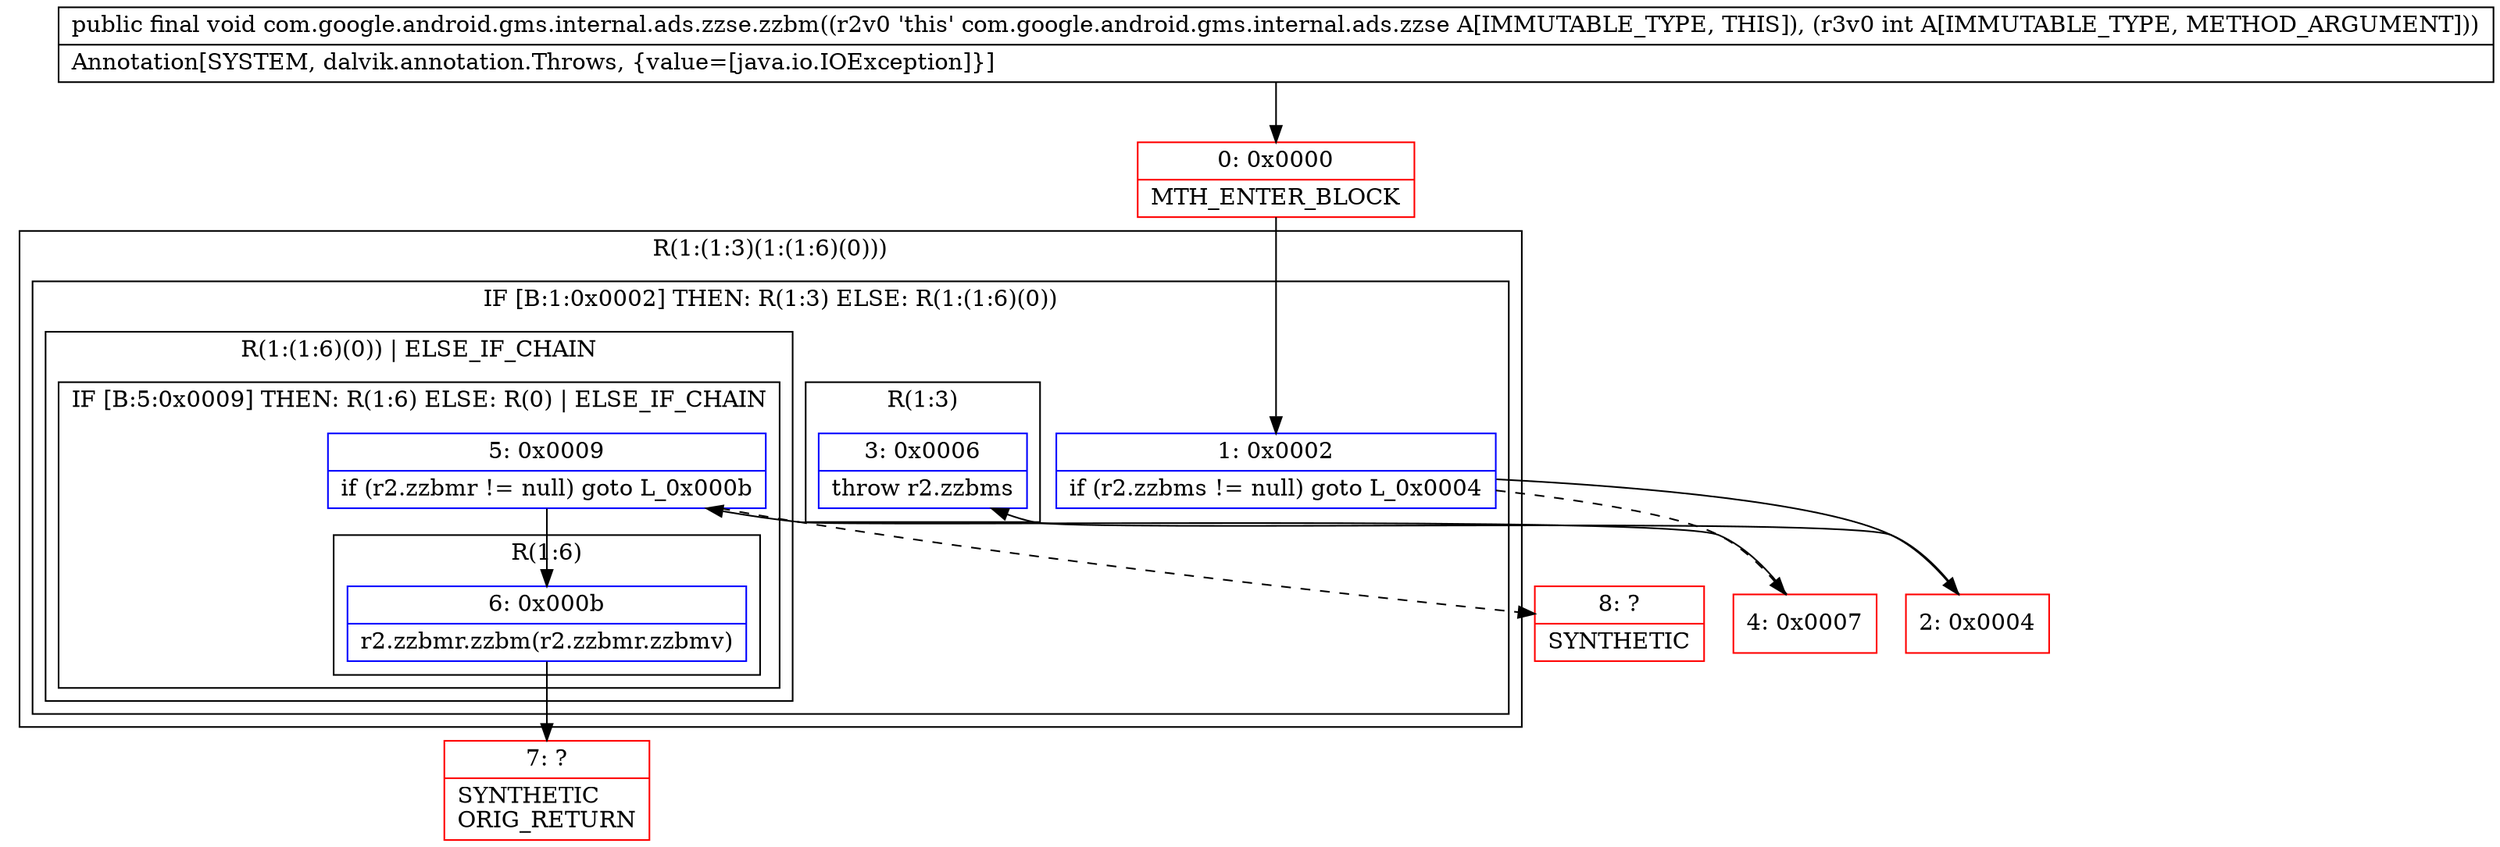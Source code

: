 digraph "CFG forcom.google.android.gms.internal.ads.zzse.zzbm(I)V" {
subgraph cluster_Region_193988124 {
label = "R(1:(1:3)(1:(1:6)(0)))";
node [shape=record,color=blue];
subgraph cluster_IfRegion_449906425 {
label = "IF [B:1:0x0002] THEN: R(1:3) ELSE: R(1:(1:6)(0))";
node [shape=record,color=blue];
Node_1 [shape=record,label="{1\:\ 0x0002|if (r2.zzbms != null) goto L_0x0004\l}"];
subgraph cluster_Region_674041760 {
label = "R(1:3)";
node [shape=record,color=blue];
Node_3 [shape=record,label="{3\:\ 0x0006|throw r2.zzbms\l}"];
}
subgraph cluster_Region_712558133 {
label = "R(1:(1:6)(0)) | ELSE_IF_CHAIN\l";
node [shape=record,color=blue];
subgraph cluster_IfRegion_567514496 {
label = "IF [B:5:0x0009] THEN: R(1:6) ELSE: R(0) | ELSE_IF_CHAIN\l";
node [shape=record,color=blue];
Node_5 [shape=record,label="{5\:\ 0x0009|if (r2.zzbmr != null) goto L_0x000b\l}"];
subgraph cluster_Region_858237325 {
label = "R(1:6)";
node [shape=record,color=blue];
Node_6 [shape=record,label="{6\:\ 0x000b|r2.zzbmr.zzbm(r2.zzbmr.zzbmv)\l}"];
}
subgraph cluster_Region_1941430342 {
label = "R(0)";
node [shape=record,color=blue];
}
}
}
}
}
Node_0 [shape=record,color=red,label="{0\:\ 0x0000|MTH_ENTER_BLOCK\l}"];
Node_2 [shape=record,color=red,label="{2\:\ 0x0004}"];
Node_4 [shape=record,color=red,label="{4\:\ 0x0007}"];
Node_7 [shape=record,color=red,label="{7\:\ ?|SYNTHETIC\lORIG_RETURN\l}"];
Node_8 [shape=record,color=red,label="{8\:\ ?|SYNTHETIC\l}"];
MethodNode[shape=record,label="{public final void com.google.android.gms.internal.ads.zzse.zzbm((r2v0 'this' com.google.android.gms.internal.ads.zzse A[IMMUTABLE_TYPE, THIS]), (r3v0 int A[IMMUTABLE_TYPE, METHOD_ARGUMENT]))  | Annotation[SYSTEM, dalvik.annotation.Throws, \{value=[java.io.IOException]\}]\l}"];
MethodNode -> Node_0;
Node_1 -> Node_2;
Node_1 -> Node_4[style=dashed];
Node_5 -> Node_6;
Node_5 -> Node_8[style=dashed];
Node_6 -> Node_7;
Node_0 -> Node_1;
Node_2 -> Node_3;
Node_4 -> Node_5;
}


